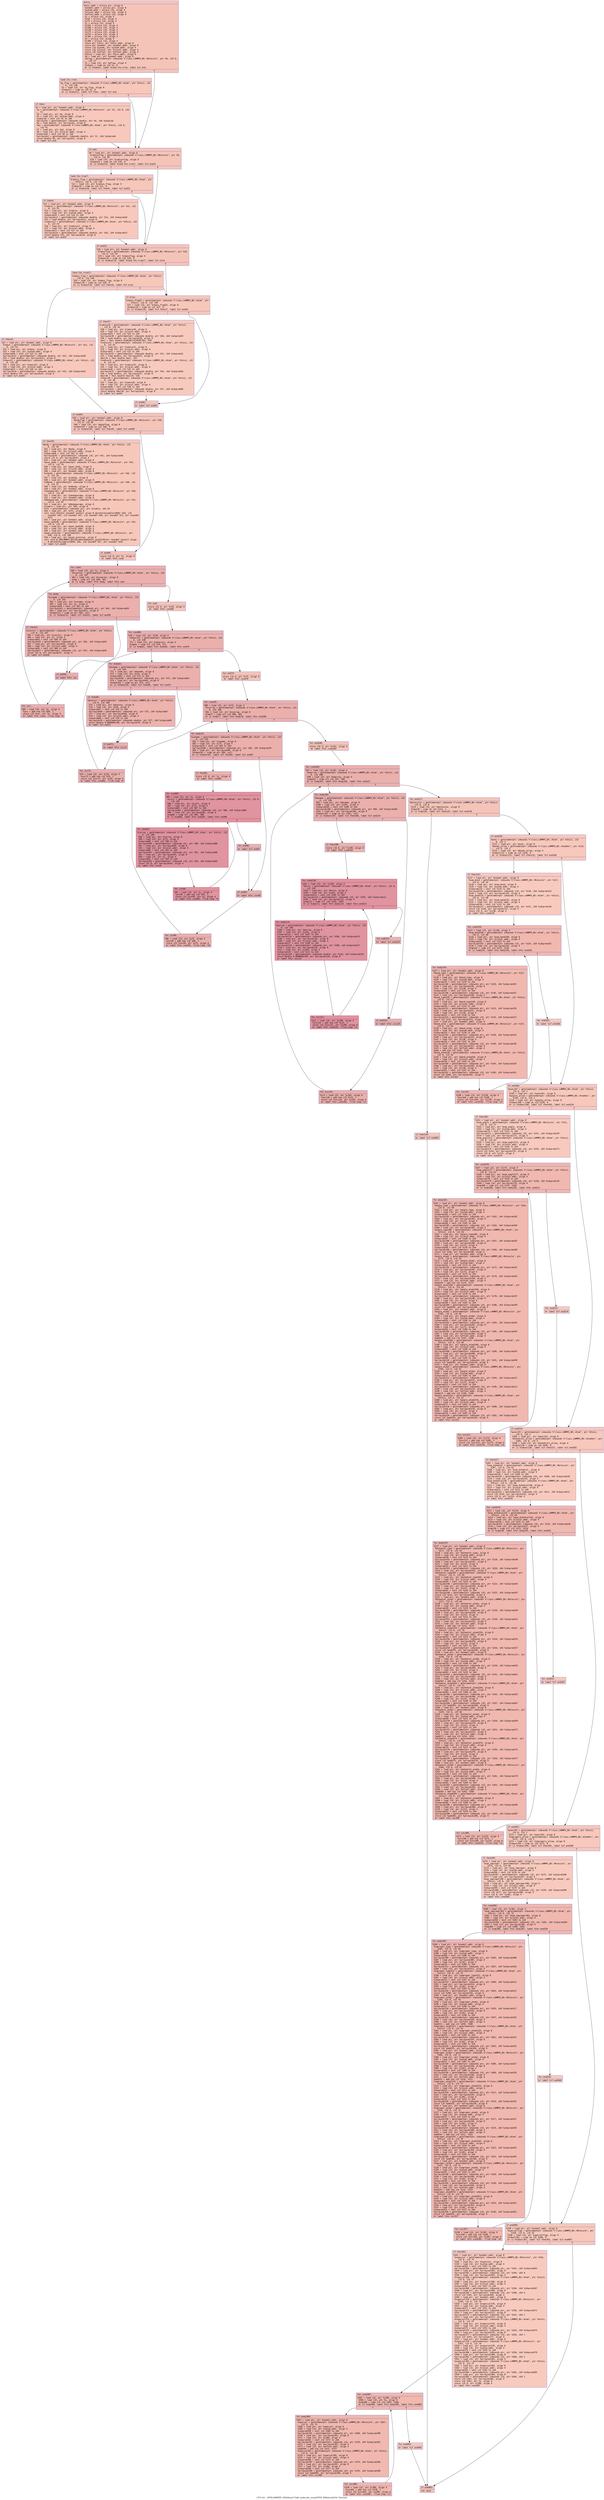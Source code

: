 digraph "CFG for '_ZN9LAMMPS_NS4Atom17add_molecule_atomEPNS_8MoleculeEiii' function" {
	label="CFG for '_ZN9LAMMPS_NS4Atom17add_molecule_atomEPNS_8MoleculeEiii' function";

	Node0x55aea90bc140 [shape=record,color="#3d50c3ff", style=filled, fillcolor="#e97a5f70" fontname="Courier",label="{entry:\l|  %this.addr = alloca ptr, align 8\l  %onemol.addr = alloca ptr, align 8\l  %iatom.addr = alloca i32, align 4\l  %ilocal.addr = alloca i32, align 4\l  %offset.addr = alloca i32, align 4\l  %i = alloca i32, align 4\l  %i59 = alloca i32, align 4\l  %i75 = alloca i32, align 4\l  %j = alloca i32, align 4\l  %i101 = alloca i32, align 4\l  %j109 = alloca i32, align 4\l  %i138 = alloca i32, align 4\l  %i175 = alloca i32, align 4\l  %i233 = alloca i32, align 4\l  %i301 = alloca i32, align 4\l  %n = alloca i32, align 4\l  %i386 = alloca i32, align 4\l  store ptr %this, ptr %this.addr, align 8\l  store ptr %onemol, ptr %onemol.addr, align 8\l  store i32 %iatom, ptr %iatom.addr, align 4\l  store i32 %ilocal, ptr %ilocal.addr, align 4\l  store i32 %offset, ptr %offset.addr, align 4\l  %this1 = load ptr, ptr %this.addr, align 8\l  %0 = load ptr, ptr %onemol.addr, align 8\l  %qflag = getelementptr inbounds %\"class.LAMMPS_NS::Molecule\", ptr %0, i32 0,\l... i32 27\l  %1 = load i32, ptr %qflag, align 4\l  %tobool = icmp ne i32 %1, 0\l  br i1 %tobool, label %land.lhs.true, label %if.end\l|{<s0>T|<s1>F}}"];
	Node0x55aea90bc140:s0 -> Node0x55aea90bcb00[tooltip="entry -> land.lhs.true\nProbability 62.50%" ];
	Node0x55aea90bc140:s1 -> Node0x55aea90bda20[tooltip="entry -> if.end\nProbability 37.50%" ];
	Node0x55aea90bcb00 [shape=record,color="#3d50c3ff", style=filled, fillcolor="#ec7f6370" fontname="Courier",label="{land.lhs.true:\l|  %q_flag = getelementptr inbounds %\"class.LAMMPS_NS::Atom\", ptr %this1, i32\l... 0, i32 146\l  %2 = load i32, ptr %q_flag, align 8\l  %tobool2 = icmp ne i32 %2, 0\l  br i1 %tobool2, label %if.then, label %if.end\l|{<s0>T|<s1>F}}"];
	Node0x55aea90bcb00:s0 -> Node0x55aea90bdd90[tooltip="land.lhs.true -> if.then\nProbability 62.50%" ];
	Node0x55aea90bcb00:s1 -> Node0x55aea90bda20[tooltip="land.lhs.true -> if.end\nProbability 37.50%" ];
	Node0x55aea90bdd90 [shape=record,color="#3d50c3ff", style=filled, fillcolor="#ed836670" fontname="Courier",label="{if.then:\l|  %3 = load ptr, ptr %onemol.addr, align 8\l  %q = getelementptr inbounds %\"class.LAMMPS_NS::Molecule\", ptr %3, i32 0, i32\l... 51\l  %4 = load ptr, ptr %q, align 8\l  %5 = load i32, ptr %iatom.addr, align 4\l  %idxprom = sext i32 %5 to i64\l  %arrayidx = getelementptr inbounds double, ptr %4, i64 %idxprom\l  %6 = load double, ptr %arrayidx, align 8\l  %q3 = getelementptr inbounds %\"class.LAMMPS_NS::Atom\", ptr %this1, i32 0,\l... i32 41\l  %7 = load ptr, ptr %q3, align 8\l  %8 = load i32, ptr %ilocal.addr, align 4\l  %idxprom4 = sext i32 %8 to i64\l  %arrayidx5 = getelementptr inbounds double, ptr %7, i64 %idxprom4\l  store double %6, ptr %arrayidx5, align 8\l  br label %if.end\l}"];
	Node0x55aea90bdd90 -> Node0x55aea90bda20[tooltip="if.then -> if.end\nProbability 100.00%" ];
	Node0x55aea90bda20 [shape=record,color="#3d50c3ff", style=filled, fillcolor="#e97a5f70" fontname="Courier",label="{if.end:\l|  %9 = load ptr, ptr %onemol.addr, align 8\l  %radiusflag = getelementptr inbounds %\"class.LAMMPS_NS::Molecule\", ptr %9,\l... i32 0, i32 28\l  %10 = load i32, ptr %radiusflag, align 8\l  %tobool6 = icmp ne i32 %10, 0\l  br i1 %tobool6, label %land.lhs.true7, label %if.end15\l|{<s0>T|<s1>F}}"];
	Node0x55aea90bda20:s0 -> Node0x55aea90be9f0[tooltip="if.end -> land.lhs.true7\nProbability 62.50%" ];
	Node0x55aea90bda20:s1 -> Node0x55aea90bea70[tooltip="if.end -> if.end15\nProbability 37.50%" ];
	Node0x55aea90be9f0 [shape=record,color="#3d50c3ff", style=filled, fillcolor="#ec7f6370" fontname="Courier",label="{land.lhs.true7:\l|  %radius_flag = getelementptr inbounds %\"class.LAMMPS_NS::Atom\", ptr\l... %this1, i32 0, i32 149\l  %11 = load i32, ptr %radius_flag, align 4\l  %tobool8 = icmp ne i32 %11, 0\l  br i1 %tobool8, label %if.then9, label %if.end15\l|{<s0>T|<s1>F}}"];
	Node0x55aea90be9f0:s0 -> Node0x55aea90bedc0[tooltip="land.lhs.true7 -> if.then9\nProbability 62.50%" ];
	Node0x55aea90be9f0:s1 -> Node0x55aea90bea70[tooltip="land.lhs.true7 -> if.end15\nProbability 37.50%" ];
	Node0x55aea90bedc0 [shape=record,color="#3d50c3ff", style=filled, fillcolor="#ed836670" fontname="Courier",label="{if.then9:\l|  %12 = load ptr, ptr %onemol.addr, align 8\l  %radius = getelementptr inbounds %\"class.LAMMPS_NS::Molecule\", ptr %12, i32\l... 0, i32 52\l  %13 = load ptr, ptr %radius, align 8\l  %14 = load i32, ptr %iatom.addr, align 4\l  %idxprom10 = sext i32 %14 to i64\l  %arrayidx11 = getelementptr inbounds double, ptr %13, i64 %idxprom10\l  %15 = load double, ptr %arrayidx11, align 8\l  %radius12 = getelementptr inbounds %\"class.LAMMPS_NS::Atom\", ptr %this1, i32\l... 0, i32 43\l  %16 = load ptr, ptr %radius12, align 8\l  %17 = load i32, ptr %ilocal.addr, align 4\l  %idxprom13 = sext i32 %17 to i64\l  %arrayidx14 = getelementptr inbounds double, ptr %16, i64 %idxprom13\l  store double %15, ptr %arrayidx14, align 8\l  br label %if.end15\l}"];
	Node0x55aea90bedc0 -> Node0x55aea90bea70[tooltip="if.then9 -> if.end15\nProbability 100.00%" ];
	Node0x55aea90bea70 [shape=record,color="#3d50c3ff", style=filled, fillcolor="#e97a5f70" fontname="Courier",label="{if.end15:\l|  %18 = load ptr, ptr %onemol.addr, align 8\l  %rmassflag = getelementptr inbounds %\"class.LAMMPS_NS::Molecule\", ptr %18,\l... i32 0, i32 29\l  %19 = load i32, ptr %rmassflag, align 4\l  %tobool16 = icmp ne i32 %19, 0\l  br i1 %tobool16, label %land.lhs.true17, label %if.else\l|{<s0>T|<s1>F}}"];
	Node0x55aea90bea70:s0 -> Node0x55aea90bfd60[tooltip="if.end15 -> land.lhs.true17\nProbability 62.50%" ];
	Node0x55aea90bea70:s1 -> Node0x55aea90bfde0[tooltip="if.end15 -> if.else\nProbability 37.50%" ];
	Node0x55aea90bfd60 [shape=record,color="#3d50c3ff", style=filled, fillcolor="#ec7f6370" fontname="Courier",label="{land.lhs.true17:\l|  %rmass_flag = getelementptr inbounds %\"class.LAMMPS_NS::Atom\", ptr %this1,\l... i32 0, i32 148\l  %20 = load i32, ptr %rmass_flag, align 8\l  %tobool18 = icmp ne i32 %20, 0\l  br i1 %tobool18, label %if.then19, label %if.else\l|{<s0>T|<s1>F}}"];
	Node0x55aea90bfd60:s0 -> Node0x55aea90c0130[tooltip="land.lhs.true17 -> if.then19\nProbability 62.50%" ];
	Node0x55aea90bfd60:s1 -> Node0x55aea90bfde0[tooltip="land.lhs.true17 -> if.else\nProbability 37.50%" ];
	Node0x55aea90c0130 [shape=record,color="#3d50c3ff", style=filled, fillcolor="#ed836670" fontname="Courier",label="{if.then19:\l|  %21 = load ptr, ptr %onemol.addr, align 8\l  %rmass = getelementptr inbounds %\"class.LAMMPS_NS::Molecule\", ptr %21, i32\l... 0, i32 53\l  %22 = load ptr, ptr %rmass, align 8\l  %23 = load i32, ptr %iatom.addr, align 4\l  %idxprom20 = sext i32 %23 to i64\l  %arrayidx21 = getelementptr inbounds double, ptr %22, i64 %idxprom20\l  %24 = load double, ptr %arrayidx21, align 8\l  %rmass22 = getelementptr inbounds %\"class.LAMMPS_NS::Atom\", ptr %this1, i32\l... 0, i32 40\l  %25 = load ptr, ptr %rmass22, align 8\l  %26 = load i32, ptr %ilocal.addr, align 4\l  %idxprom23 = sext i32 %26 to i64\l  %arrayidx24 = getelementptr inbounds double, ptr %25, i64 %idxprom23\l  store double %24, ptr %arrayidx24, align 8\l  br label %if.end43\l}"];
	Node0x55aea90c0130 -> Node0x55aea90c0aa0[tooltip="if.then19 -> if.end43\nProbability 100.00%" ];
	Node0x55aea90bfde0 [shape=record,color="#3d50c3ff", style=filled, fillcolor="#ec7f6370" fontname="Courier",label="{if.else:\l|  %rmass_flag25 = getelementptr inbounds %\"class.LAMMPS_NS::Atom\", ptr\l... %this1, i32 0, i32 148\l  %27 = load i32, ptr %rmass_flag25, align 8\l  %tobool26 = icmp ne i32 %27, 0\l  br i1 %tobool26, label %if.then27, label %if.end42\l|{<s0>T|<s1>F}}"];
	Node0x55aea90bfde0:s0 -> Node0x55aea90c0dc0[tooltip="if.else -> if.then27\nProbability 62.50%" ];
	Node0x55aea90bfde0:s1 -> Node0x55aea90c0e40[tooltip="if.else -> if.end42\nProbability 37.50%" ];
	Node0x55aea90c0dc0 [shape=record,color="#3d50c3ff", style=filled, fillcolor="#ef886b70" fontname="Courier",label="{if.then27:\l|  %radius28 = getelementptr inbounds %\"class.LAMMPS_NS::Atom\", ptr %this1,\l... i32 0, i32 43\l  %28 = load ptr, ptr %radius28, align 8\l  %29 = load i32, ptr %ilocal.addr, align 4\l  %idxprom29 = sext i32 %29 to i64\l  %arrayidx30 = getelementptr inbounds double, ptr %28, i64 %idxprom29\l  %30 = load double, ptr %arrayidx30, align 8\l  %mul = fmul double 0x4010C152382D7365, %30\l  %radius31 = getelementptr inbounds %\"class.LAMMPS_NS::Atom\", ptr %this1, i32\l... 0, i32 43\l  %31 = load ptr, ptr %radius31, align 8\l  %32 = load i32, ptr %ilocal.addr, align 4\l  %idxprom32 = sext i32 %32 to i64\l  %arrayidx33 = getelementptr inbounds double, ptr %31, i64 %idxprom32\l  %33 = load double, ptr %arrayidx33, align 8\l  %mul34 = fmul double %mul, %33\l  %radius35 = getelementptr inbounds %\"class.LAMMPS_NS::Atom\", ptr %this1, i32\l... 0, i32 43\l  %34 = load ptr, ptr %radius35, align 8\l  %35 = load i32, ptr %ilocal.addr, align 4\l  %idxprom36 = sext i32 %35 to i64\l  %arrayidx37 = getelementptr inbounds double, ptr %34, i64 %idxprom36\l  %36 = load double, ptr %arrayidx37, align 8\l  %mul38 = fmul double %mul34, %36\l  %rmass39 = getelementptr inbounds %\"class.LAMMPS_NS::Atom\", ptr %this1, i32\l... 0, i32 40\l  %37 = load ptr, ptr %rmass39, align 8\l  %38 = load i32, ptr %ilocal.addr, align 4\l  %idxprom40 = sext i32 %38 to i64\l  %arrayidx41 = getelementptr inbounds double, ptr %37, i64 %idxprom40\l  store double %mul38, ptr %arrayidx41, align 8\l  br label %if.end42\l}"];
	Node0x55aea90c0dc0 -> Node0x55aea90c0e40[tooltip="if.then27 -> if.end42\nProbability 100.00%" ];
	Node0x55aea90c0e40 [shape=record,color="#3d50c3ff", style=filled, fillcolor="#ec7f6370" fontname="Courier",label="{if.end42:\l|  br label %if.end43\l}"];
	Node0x55aea90c0e40 -> Node0x55aea90c0aa0[tooltip="if.end42 -> if.end43\nProbability 100.00%" ];
	Node0x55aea90c0aa0 [shape=record,color="#3d50c3ff", style=filled, fillcolor="#e97a5f70" fontname="Courier",label="{if.end43:\l|  %39 = load ptr, ptr %onemol.addr, align 8\l  %bodyflag = getelementptr inbounds %\"class.LAMMPS_NS::Molecule\", ptr %39,\l... i32 0, i32 40\l  %40 = load i32, ptr %bodyflag, align 8\l  %tobool44 = icmp ne i32 %40, 0\l  br i1 %tobool44, label %if.then45, label %if.end49\l|{<s0>T|<s1>F}}"];
	Node0x55aea90c0aa0:s0 -> Node0x55aea90c2500[tooltip="if.end43 -> if.then45\nProbability 62.50%" ];
	Node0x55aea90c0aa0:s1 -> Node0x55aea90c2580[tooltip="if.end43 -> if.end49\nProbability 37.50%" ];
	Node0x55aea90c2500 [shape=record,color="#3d50c3ff", style=filled, fillcolor="#ec7f6370" fontname="Courier",label="{if.then45:\l|  %body = getelementptr inbounds %\"class.LAMMPS_NS::Atom\", ptr %this1, i32\l... 0, i32 50\l  %41 = load ptr, ptr %body, align 8\l  %42 = load i32, ptr %ilocal.addr, align 4\l  %idxprom46 = sext i32 %42 to i64\l  %arrayidx47 = getelementptr inbounds i32, ptr %41, i64 %idxprom46\l  store i32 0, ptr %arrayidx47, align 4\l  %43 = load ptr, ptr %onemol.addr, align 8\l  %avec_body = getelementptr inbounds %\"class.LAMMPS_NS::Molecule\", ptr %43,\l... i32 0, i32 79\l  %44 = load ptr, ptr %avec_body, align 8\l  %45 = load i32, ptr %ilocal.addr, align 4\l  %46 = load ptr, ptr %onemol.addr, align 8\l  %nibody = getelementptr inbounds %\"class.LAMMPS_NS::Molecule\", ptr %46, i32\l... 0, i32 16\l  %47 = load i32, ptr %nibody, align 8\l  %48 = load ptr, ptr %onemol.addr, align 8\l  %ndbody = getelementptr inbounds %\"class.LAMMPS_NS::Molecule\", ptr %48, i32\l... 0, i32 17\l  %49 = load i32, ptr %ndbody, align 4\l  %50 = load ptr, ptr %onemol.addr, align 8\l  %ibodyparams = getelementptr inbounds %\"class.LAMMPS_NS::Molecule\", ptr %50,\l... i32 0, i32 80\l  %51 = load ptr, ptr %ibodyparams, align 8\l  %52 = load ptr, ptr %onemol.addr, align 8\l  %dbodyparams = getelementptr inbounds %\"class.LAMMPS_NS::Molecule\", ptr %52,\l... i32 0, i32 81\l  %53 = load ptr, ptr %dbodyparams, align 8\l  %vtable = load ptr, ptr %44, align 8\l  %vfn = getelementptr inbounds ptr, ptr %vtable, i64 43\l  %54 = load ptr, ptr %vfn, align 8\l  call void %54(ptr noundef nonnull align 8 dereferenceable(2840) %44, i32\l... noundef %45, i32 noundef %47, i32 noundef %49, ptr noundef %51, ptr noundef\l... %53)\l  %55 = load ptr, ptr %onemol.addr, align 8\l  %avec_body48 = getelementptr inbounds %\"class.LAMMPS_NS::Molecule\", ptr %55,\l... i32 0, i32 79\l  %56 = load ptr, ptr %avec_body48, align 8\l  %57 = load i32, ptr %ilocal.addr, align 4\l  %58 = load ptr, ptr %onemol.addr, align 8\l  %quat_external = getelementptr inbounds %\"class.LAMMPS_NS::Molecule\", ptr\l... %58, i32 0, i32 100\l  %59 = load ptr, ptr %quat_external, align 8\l  call void @_ZN9LAMMPS_NS11AtomVecBody8set_quatEiPd(ptr noundef nonnull align\l... 8 dereferenceable(2840) %56, i32 noundef %57, ptr noundef %59)\l  br label %if.end49\l}"];
	Node0x55aea90c2500 -> Node0x55aea90c2580[tooltip="if.then45 -> if.end49\nProbability 100.00%" ];
	Node0x55aea90c2580 [shape=record,color="#3d50c3ff", style=filled, fillcolor="#e97a5f70" fontname="Courier",label="{if.end49:\l|  store i32 0, ptr %i, align 4\l  br label %for.cond\l}"];
	Node0x55aea90c2580 -> Node0x55aea90c4d30[tooltip="if.end49 -> for.cond\nProbability 100.00%" ];
	Node0x55aea90c4d30 [shape=record,color="#3d50c3ff", style=filled, fillcolor="#d24b4070" fontname="Courier",label="{for.cond:\l|  %60 = load i32, ptr %i, align 4\l  %nivector = getelementptr inbounds %\"class.LAMMPS_NS::Atom\", ptr %this1, i32\l... 0, i32 197\l  %61 = load i32, ptr %nivector, align 8\l  %cmp = icmp slt i32 %60, %61\l  br i1 %cmp, label %for.body, label %for.end\l|{<s0>T|<s1>F}}"];
	Node0x55aea90c4d30:s0 -> Node0x55aea90c5070[tooltip="for.cond -> for.body\nProbability 96.88%" ];
	Node0x55aea90c4d30:s1 -> Node0x55aea90c50f0[tooltip="for.cond -> for.end\nProbability 3.12%" ];
	Node0x55aea90c5070 [shape=record,color="#3d50c3ff", style=filled, fillcolor="#d24b4070" fontname="Courier",label="{for.body:\l|  %ivname = getelementptr inbounds %\"class.LAMMPS_NS::Atom\", ptr %this1, i32\l... 0, i32 193\l  %62 = load ptr, ptr %ivname, align 8\l  %63 = load i32, ptr %i, align 4\l  %idxprom50 = sext i32 %63 to i64\l  %arrayidx51 = getelementptr inbounds ptr, ptr %62, i64 %idxprom50\l  %64 = load ptr, ptr %arrayidx51, align 8\l  %tobool52 = icmp ne ptr %64, null\l  br i1 %tobool52, label %if.then53, label %if.end58\l|{<s0>T|<s1>F}}"];
	Node0x55aea90c5070:s0 -> Node0x55aea90c5660[tooltip="for.body -> if.then53\nProbability 62.50%" ];
	Node0x55aea90c5070:s1 -> Node0x55aea90c56e0[tooltip="for.body -> if.end58\nProbability 37.50%" ];
	Node0x55aea90c5660 [shape=record,color="#3d50c3ff", style=filled, fillcolor="#d6524470" fontname="Courier",label="{if.then53:\l|  %ivector = getelementptr inbounds %\"class.LAMMPS_NS::Atom\", ptr %this1,\l... i32 0, i32 187\l  %65 = load ptr, ptr %ivector, align 8\l  %66 = load i32, ptr %i, align 4\l  %idxprom54 = sext i32 %66 to i64\l  %arrayidx55 = getelementptr inbounds ptr, ptr %65, i64 %idxprom54\l  %67 = load ptr, ptr %arrayidx55, align 8\l  %68 = load i32, ptr %ilocal.addr, align 4\l  %idxprom56 = sext i32 %68 to i64\l  %arrayidx57 = getelementptr inbounds i32, ptr %67, i64 %idxprom56\l  store i32 0, ptr %arrayidx57, align 4\l  br label %if.end58\l}"];
	Node0x55aea90c5660 -> Node0x55aea90c56e0[tooltip="if.then53 -> if.end58\nProbability 100.00%" ];
	Node0x55aea90c56e0 [shape=record,color="#3d50c3ff", style=filled, fillcolor="#d24b4070" fontname="Courier",label="{if.end58:\l|  br label %for.inc\l}"];
	Node0x55aea90c56e0 -> Node0x55aea90c5f40[tooltip="if.end58 -> for.inc\nProbability 100.00%" ];
	Node0x55aea90c5f40 [shape=record,color="#3d50c3ff", style=filled, fillcolor="#d24b4070" fontname="Courier",label="{for.inc:\l|  %69 = load i32, ptr %i, align 4\l  %inc = add nsw i32 %69, 1\l  store i32 %inc, ptr %i, align 4\l  br label %for.cond, !llvm.loop !6\l}"];
	Node0x55aea90c5f40 -> Node0x55aea90c4d30[tooltip="for.inc -> for.cond\nProbability 100.00%" ];
	Node0x55aea90c50f0 [shape=record,color="#3d50c3ff", style=filled, fillcolor="#e97a5f70" fontname="Courier",label="{for.end:\l|  store i32 0, ptr %i59, align 4\l  br label %for.cond60\l}"];
	Node0x55aea90c50f0 -> Node0x55aea90c6450[tooltip="for.end -> for.cond60\nProbability 100.00%" ];
	Node0x55aea90c6450 [shape=record,color="#3d50c3ff", style=filled, fillcolor="#d24b4070" fontname="Courier",label="{for.cond60:\l|  %70 = load i32, ptr %i59, align 4\l  %ndvector = getelementptr inbounds %\"class.LAMMPS_NS::Atom\", ptr %this1, i32\l... 0, i32 198\l  %71 = load i32, ptr %ndvector, align 4\l  %cmp61 = icmp slt i32 %70, %71\l  br i1 %cmp61, label %for.body62, label %for.end74\l|{<s0>T|<s1>F}}"];
	Node0x55aea90c6450:s0 -> Node0x55aea90c67e0[tooltip="for.cond60 -> for.body62\nProbability 96.88%" ];
	Node0x55aea90c6450:s1 -> Node0x55aea90c6860[tooltip="for.cond60 -> for.end74\nProbability 3.12%" ];
	Node0x55aea90c67e0 [shape=record,color="#3d50c3ff", style=filled, fillcolor="#d24b4070" fontname="Courier",label="{for.body62:\l|  %dvname = getelementptr inbounds %\"class.LAMMPS_NS::Atom\", ptr %this1, i32\l... 0, i32 194\l  %72 = load ptr, ptr %dvname, align 8\l  %73 = load i32, ptr %i59, align 4\l  %idxprom63 = sext i32 %73 to i64\l  %arrayidx64 = getelementptr inbounds ptr, ptr %72, i64 %idxprom63\l  %74 = load ptr, ptr %arrayidx64, align 8\l  %tobool65 = icmp ne ptr %74, null\l  br i1 %tobool65, label %if.then66, label %if.end71\l|{<s0>T|<s1>F}}"];
	Node0x55aea90c67e0:s0 -> Node0x55aea90c6e20[tooltip="for.body62 -> if.then66\nProbability 62.50%" ];
	Node0x55aea90c67e0:s1 -> Node0x55aea90c6ea0[tooltip="for.body62 -> if.end71\nProbability 37.50%" ];
	Node0x55aea90c6e20 [shape=record,color="#3d50c3ff", style=filled, fillcolor="#d6524470" fontname="Courier",label="{if.then66:\l|  %dvector = getelementptr inbounds %\"class.LAMMPS_NS::Atom\", ptr %this1,\l... i32 0, i32 189\l  %75 = load ptr, ptr %dvector, align 8\l  %76 = load i32, ptr %i59, align 4\l  %idxprom67 = sext i32 %76 to i64\l  %arrayidx68 = getelementptr inbounds ptr, ptr %75, i64 %idxprom67\l  %77 = load ptr, ptr %arrayidx68, align 8\l  %78 = load i32, ptr %ilocal.addr, align 4\l  %idxprom69 = sext i32 %78 to i64\l  %arrayidx70 = getelementptr inbounds double, ptr %77, i64 %idxprom69\l  store double 0.000000e+00, ptr %arrayidx70, align 8\l  br label %if.end71\l}"];
	Node0x55aea90c6e20 -> Node0x55aea90c6ea0[tooltip="if.then66 -> if.end71\nProbability 100.00%" ];
	Node0x55aea90c6ea0 [shape=record,color="#3d50c3ff", style=filled, fillcolor="#d24b4070" fontname="Courier",label="{if.end71:\l|  br label %for.inc72\l}"];
	Node0x55aea90c6ea0 -> Node0x55aea90c76a0[tooltip="if.end71 -> for.inc72\nProbability 100.00%" ];
	Node0x55aea90c76a0 [shape=record,color="#3d50c3ff", style=filled, fillcolor="#d24b4070" fontname="Courier",label="{for.inc72:\l|  %79 = load i32, ptr %i59, align 4\l  %inc73 = add nsw i32 %79, 1\l  store i32 %inc73, ptr %i59, align 4\l  br label %for.cond60, !llvm.loop !8\l}"];
	Node0x55aea90c76a0 -> Node0x55aea90c6450[tooltip="for.inc72 -> for.cond60\nProbability 100.00%" ];
	Node0x55aea90c6860 [shape=record,color="#3d50c3ff", style=filled, fillcolor="#e97a5f70" fontname="Courier",label="{for.end74:\l|  store i32 0, ptr %i75, align 4\l  br label %for.cond76\l}"];
	Node0x55aea90c6860 -> Node0x55aea90c7bc0[tooltip="for.end74 -> for.cond76\nProbability 100.00%" ];
	Node0x55aea90c7bc0 [shape=record,color="#3d50c3ff", style=filled, fillcolor="#d24b4070" fontname="Courier",label="{for.cond76:\l|  %80 = load i32, ptr %i75, align 4\l  %niarray = getelementptr inbounds %\"class.LAMMPS_NS::Atom\", ptr %this1, i32\l... 0, i32 199\l  %81 = load i32, ptr %niarray, align 8\l  %cmp77 = icmp slt i32 %80, %81\l  br i1 %cmp77, label %for.body78, label %for.end100\l|{<s0>T|<s1>F}}"];
	Node0x55aea90c7bc0:s0 -> Node0x55aea90c7f40[tooltip="for.cond76 -> for.body78\nProbability 96.88%" ];
	Node0x55aea90c7bc0:s1 -> Node0x55aea90c7fc0[tooltip="for.cond76 -> for.end100\nProbability 3.12%" ];
	Node0x55aea90c7f40 [shape=record,color="#3d50c3ff", style=filled, fillcolor="#d24b4070" fontname="Courier",label="{for.body78:\l|  %ianame = getelementptr inbounds %\"class.LAMMPS_NS::Atom\", ptr %this1, i32\l... 0, i32 195\l  %82 = load ptr, ptr %ianame, align 8\l  %83 = load i32, ptr %i75, align 4\l  %idxprom79 = sext i32 %83 to i64\l  %arrayidx80 = getelementptr inbounds ptr, ptr %82, i64 %idxprom79\l  %84 = load ptr, ptr %arrayidx80, align 8\l  %tobool81 = icmp ne ptr %84, null\l  br i1 %tobool81, label %if.then82, label %if.end97\l|{<s0>T|<s1>F}}"];
	Node0x55aea90c7f40:s0 -> Node0x55aea90c8580[tooltip="for.body78 -> if.then82\nProbability 62.50%" ];
	Node0x55aea90c7f40:s1 -> Node0x55aea90c8600[tooltip="for.body78 -> if.end97\nProbability 37.50%" ];
	Node0x55aea90c8580 [shape=record,color="#3d50c3ff", style=filled, fillcolor="#d6524470" fontname="Courier",label="{if.then82:\l|  store i32 0, ptr %j, align 4\l  br label %for.cond83\l}"];
	Node0x55aea90c8580 -> Node0x55aea90c87d0[tooltip="if.then82 -> for.cond83\nProbability 100.00%" ];
	Node0x55aea90c87d0 [shape=record,color="#b70d28ff", style=filled, fillcolor="#b70d2870" fontname="Courier",label="{for.cond83:\l|  %85 = load i32, ptr %j, align 4\l  %icols = getelementptr inbounds %\"class.LAMMPS_NS::Atom\", ptr %this1, i32 0,\l... i32 191\l  %86 = load ptr, ptr %icols, align 8\l  %87 = load i32, ptr %i75, align 4\l  %idxprom84 = sext i32 %87 to i64\l  %arrayidx85 = getelementptr inbounds i32, ptr %86, i64 %idxprom84\l  %88 = load i32, ptr %arrayidx85, align 4\l  %cmp86 = icmp slt i32 %85, %88\l  br i1 %cmp86, label %for.body87, label %for.end96\l|{<s0>T|<s1>F}}"];
	Node0x55aea90c87d0:s0 -> Node0x55aea90c8dc0[tooltip="for.cond83 -> for.body87\nProbability 96.88%" ];
	Node0x55aea90c87d0:s1 -> Node0x55aea90c8e40[tooltip="for.cond83 -> for.end96\nProbability 3.12%" ];
	Node0x55aea90c8dc0 [shape=record,color="#b70d28ff", style=filled, fillcolor="#b70d2870" fontname="Courier",label="{for.body87:\l|  %iarray = getelementptr inbounds %\"class.LAMMPS_NS::Atom\", ptr %this1, i32\l... 0, i32 188\l  %89 = load ptr, ptr %iarray, align 8\l  %90 = load i32, ptr %i75, align 4\l  %idxprom88 = sext i32 %90 to i64\l  %arrayidx89 = getelementptr inbounds ptr, ptr %89, i64 %idxprom88\l  %91 = load ptr, ptr %arrayidx89, align 8\l  %92 = load i32, ptr %ilocal.addr, align 4\l  %idxprom90 = sext i32 %92 to i64\l  %arrayidx91 = getelementptr inbounds ptr, ptr %91, i64 %idxprom90\l  %93 = load ptr, ptr %arrayidx91, align 8\l  %94 = load i32, ptr %j, align 4\l  %idxprom92 = sext i32 %94 to i64\l  %arrayidx93 = getelementptr inbounds i32, ptr %93, i64 %idxprom92\l  store i32 0, ptr %arrayidx93, align 4\l  br label %for.inc94\l}"];
	Node0x55aea90c8dc0 -> Node0x55aea90c98a0[tooltip="for.body87 -> for.inc94\nProbability 100.00%" ];
	Node0x55aea90c98a0 [shape=record,color="#b70d28ff", style=filled, fillcolor="#b70d2870" fontname="Courier",label="{for.inc94:\l|  %95 = load i32, ptr %j, align 4\l  %inc95 = add nsw i32 %95, 1\l  store i32 %inc95, ptr %j, align 4\l  br label %for.cond83, !llvm.loop !9\l}"];
	Node0x55aea90c98a0 -> Node0x55aea90c87d0[tooltip="for.inc94 -> for.cond83\nProbability 100.00%" ];
	Node0x55aea90c8e40 [shape=record,color="#3d50c3ff", style=filled, fillcolor="#d6524470" fontname="Courier",label="{for.end96:\l|  br label %if.end97\l}"];
	Node0x55aea90c8e40 -> Node0x55aea90c8600[tooltip="for.end96 -> if.end97\nProbability 100.00%" ];
	Node0x55aea90c8600 [shape=record,color="#3d50c3ff", style=filled, fillcolor="#d24b4070" fontname="Courier",label="{if.end97:\l|  br label %for.inc98\l}"];
	Node0x55aea90c8600 -> Node0x55aea90c3270[tooltip="if.end97 -> for.inc98\nProbability 100.00%" ];
	Node0x55aea90c3270 [shape=record,color="#3d50c3ff", style=filled, fillcolor="#d24b4070" fontname="Courier",label="{for.inc98:\l|  %96 = load i32, ptr %i75, align 4\l  %inc99 = add nsw i32 %96, 1\l  store i32 %inc99, ptr %i75, align 4\l  br label %for.cond76, !llvm.loop !10\l}"];
	Node0x55aea90c3270 -> Node0x55aea90c7bc0[tooltip="for.inc98 -> for.cond76\nProbability 100.00%" ];
	Node0x55aea90c7fc0 [shape=record,color="#3d50c3ff", style=filled, fillcolor="#e97a5f70" fontname="Courier",label="{for.end100:\l|  store i32 0, ptr %i101, align 4\l  br label %for.cond102\l}"];
	Node0x55aea90c7fc0 -> Node0x55aea90caac0[tooltip="for.end100 -> for.cond102\nProbability 100.00%" ];
	Node0x55aea90caac0 [shape=record,color="#3d50c3ff", style=filled, fillcolor="#d24b4070" fontname="Courier",label="{for.cond102:\l|  %97 = load i32, ptr %i101, align 4\l  %ndarray = getelementptr inbounds %\"class.LAMMPS_NS::Atom\", ptr %this1, i32\l... 0, i32 200\l  %98 = load i32, ptr %ndarray, align 4\l  %cmp103 = icmp slt i32 %97, %98\l  br i1 %cmp103, label %for.body104, label %for.end127\l|{<s0>T|<s1>F}}"];
	Node0x55aea90caac0:s0 -> Node0x55aea90cae40[tooltip="for.cond102 -> for.body104\nProbability 96.88%" ];
	Node0x55aea90caac0:s1 -> Node0x55aea90caec0[tooltip="for.cond102 -> for.end127\nProbability 3.12%" ];
	Node0x55aea90cae40 [shape=record,color="#3d50c3ff", style=filled, fillcolor="#d24b4070" fontname="Courier",label="{for.body104:\l|  %daname = getelementptr inbounds %\"class.LAMMPS_NS::Atom\", ptr %this1, i32\l... 0, i32 196\l  %99 = load ptr, ptr %daname, align 8\l  %100 = load i32, ptr %i101, align 4\l  %idxprom105 = sext i32 %100 to i64\l  %arrayidx106 = getelementptr inbounds ptr, ptr %99, i64 %idxprom105\l  %101 = load ptr, ptr %arrayidx106, align 8\l  %tobool107 = icmp ne ptr %101, null\l  br i1 %tobool107, label %if.then108, label %if.end124\l|{<s0>T|<s1>F}}"];
	Node0x55aea90cae40:s0 -> Node0x55aea90cb480[tooltip="for.body104 -> if.then108\nProbability 62.50%" ];
	Node0x55aea90cae40:s1 -> Node0x55aea90cb500[tooltip="for.body104 -> if.end124\nProbability 37.50%" ];
	Node0x55aea90cb480 [shape=record,color="#3d50c3ff", style=filled, fillcolor="#d6524470" fontname="Courier",label="{if.then108:\l|  store i32 0, ptr %j109, align 4\l  br label %for.cond110\l}"];
	Node0x55aea90cb480 -> Node0x55aea90cb6d0[tooltip="if.then108 -> for.cond110\nProbability 100.00%" ];
	Node0x55aea90cb6d0 [shape=record,color="#b70d28ff", style=filled, fillcolor="#b70d2870" fontname="Courier",label="{for.cond110:\l|  %102 = load i32, ptr %j109, align 4\l  %dcols = getelementptr inbounds %\"class.LAMMPS_NS::Atom\", ptr %this1, i32 0,\l... i32 192\l  %103 = load ptr, ptr %dcols, align 8\l  %104 = load i32, ptr %i101, align 4\l  %idxprom111 = sext i32 %104 to i64\l  %arrayidx112 = getelementptr inbounds i32, ptr %103, i64 %idxprom111\l  %105 = load i32, ptr %arrayidx112, align 4\l  %cmp113 = icmp slt i32 %102, %105\l  br i1 %cmp113, label %for.body114, label %for.end123\l|{<s0>T|<s1>F}}"];
	Node0x55aea90cb6d0:s0 -> Node0x55aea90cbcc0[tooltip="for.cond110 -> for.body114\nProbability 96.88%" ];
	Node0x55aea90cb6d0:s1 -> Node0x55aea90cbd40[tooltip="for.cond110 -> for.end123\nProbability 3.12%" ];
	Node0x55aea90cbcc0 [shape=record,color="#b70d28ff", style=filled, fillcolor="#b70d2870" fontname="Courier",label="{for.body114:\l|  %darray = getelementptr inbounds %\"class.LAMMPS_NS::Atom\", ptr %this1, i32\l... 0, i32 190\l  %106 = load ptr, ptr %darray, align 8\l  %107 = load i32, ptr %i101, align 4\l  %idxprom115 = sext i32 %107 to i64\l  %arrayidx116 = getelementptr inbounds ptr, ptr %106, i64 %idxprom115\l  %108 = load ptr, ptr %arrayidx116, align 8\l  %109 = load i32, ptr %ilocal.addr, align 4\l  %idxprom117 = sext i32 %109 to i64\l  %arrayidx118 = getelementptr inbounds ptr, ptr %108, i64 %idxprom117\l  %110 = load ptr, ptr %arrayidx118, align 8\l  %111 = load i32, ptr %j109, align 4\l  %idxprom119 = sext i32 %111 to i64\l  %arrayidx120 = getelementptr inbounds double, ptr %110, i64 %idxprom119\l  store double 0.000000e+00, ptr %arrayidx120, align 8\l  br label %for.inc121\l}"];
	Node0x55aea90cbcc0 -> Node0x55aea90cc740[tooltip="for.body114 -> for.inc121\nProbability 100.00%" ];
	Node0x55aea90cc740 [shape=record,color="#b70d28ff", style=filled, fillcolor="#b70d2870" fontname="Courier",label="{for.inc121:\l|  %112 = load i32, ptr %j109, align 4\l  %inc122 = add nsw i32 %112, 1\l  store i32 %inc122, ptr %j109, align 4\l  br label %for.cond110, !llvm.loop !11\l}"];
	Node0x55aea90cc740 -> Node0x55aea90cb6d0[tooltip="for.inc121 -> for.cond110\nProbability 100.00%" ];
	Node0x55aea90cbd40 [shape=record,color="#3d50c3ff", style=filled, fillcolor="#d6524470" fontname="Courier",label="{for.end123:\l|  br label %if.end124\l}"];
	Node0x55aea90cbd40 -> Node0x55aea90cb500[tooltip="for.end123 -> if.end124\nProbability 100.00%" ];
	Node0x55aea90cb500 [shape=record,color="#3d50c3ff", style=filled, fillcolor="#d24b4070" fontname="Courier",label="{if.end124:\l|  br label %for.inc125\l}"];
	Node0x55aea90cb500 -> Node0x55aea8da33d0[tooltip="if.end124 -> for.inc125\nProbability 100.00%" ];
	Node0x55aea8da33d0 [shape=record,color="#3d50c3ff", style=filled, fillcolor="#d24b4070" fontname="Courier",label="{for.inc125:\l|  %113 = load i32, ptr %i101, align 4\l  %inc126 = add nsw i32 %113, 1\l  store i32 %inc126, ptr %i101, align 4\l  br label %for.cond102, !llvm.loop !12\l}"];
	Node0x55aea8da33d0 -> Node0x55aea90caac0[tooltip="for.inc125 -> for.cond102\nProbability 100.00%" ];
	Node0x55aea90caec0 [shape=record,color="#3d50c3ff", style=filled, fillcolor="#e97a5f70" fontname="Courier",label="{for.end127:\l|  %molecular = getelementptr inbounds %\"class.LAMMPS_NS::Atom\", ptr %this1,\l... i32 0, i32 8\l  %114 = load i32, ptr %molecular, align 8\l  %cmp128 = icmp ne i32 %114, 1\l  br i1 %cmp128, label %if.then129, label %if.end130\l|{<s0>T|<s1>F}}"];
	Node0x55aea90caec0:s0 -> Node0x55aea8da3a70[tooltip="for.end127 -> if.then129\nProbability 50.00%" ];
	Node0x55aea90caec0:s1 -> Node0x55aea8da3af0[tooltip="for.end127 -> if.end130\nProbability 50.00%" ];
	Node0x55aea8da3a70 [shape=record,color="#3d50c3ff", style=filled, fillcolor="#ed836670" fontname="Courier",label="{if.then129:\l|  br label %if.end403\l}"];
	Node0x55aea8da3a70 -> Node0x55aea8da3c20[tooltip="if.then129 -> if.end403\nProbability 100.00%" ];
	Node0x55aea8da3af0 [shape=record,color="#3d50c3ff", style=filled, fillcolor="#ed836670" fontname="Courier",label="{if.end130:\l|  %avec = getelementptr inbounds %\"class.LAMMPS_NS::Atom\", ptr %this1, i32\l... 0, i32 2\l  %115 = load ptr, ptr %avec, align 8\l  %bonds_allow = getelementptr inbounds %\"class.LAMMPS_NS::AtomVec\", ptr %115,\l... i32 0, i32 2\l  %116 = load i32, ptr %bonds_allow, align 4\l  %tobool131 = icmp ne i32 %116, 0\l  br i1 %tobool131, label %if.then132, label %if.end166\l|{<s0>T|<s1>F}}"];
	Node0x55aea8da3af0:s0 -> Node0x55aea90c41b0[tooltip="if.end130 -> if.then132\nProbability 62.50%" ];
	Node0x55aea8da3af0:s1 -> Node0x55aea90c4230[tooltip="if.end130 -> if.end166\nProbability 37.50%" ];
	Node0x55aea90c41b0 [shape=record,color="#3d50c3ff", style=filled, fillcolor="#ef886b70" fontname="Courier",label="{if.then132:\l|  %117 = load ptr, ptr %onemol.addr, align 8\l  %num_bond = getelementptr inbounds %\"class.LAMMPS_NS::Molecule\", ptr %117,\l... i32 0, i32 54\l  %118 = load ptr, ptr %num_bond, align 8\l  %119 = load i32, ptr %iatom.addr, align 4\l  %idxprom133 = sext i32 %119 to i64\l  %arrayidx134 = getelementptr inbounds i32, ptr %118, i64 %idxprom133\l  %120 = load i32, ptr %arrayidx134, align 4\l  %num_bond135 = getelementptr inbounds %\"class.LAMMPS_NS::Atom\", ptr %this1,\l... i32 0, i32 60\l  %121 = load ptr, ptr %num_bond135, align 8\l  %122 = load i32, ptr %ilocal.addr, align 4\l  %idxprom136 = sext i32 %122 to i64\l  %arrayidx137 = getelementptr inbounds i32, ptr %121, i64 %idxprom136\l  store i32 %120, ptr %arrayidx137, align 4\l  store i32 0, ptr %i138, align 4\l  br label %for.cond139\l}"];
	Node0x55aea90c41b0 -> Node0x55aea90cf9d0[tooltip="if.then132 -> for.cond139\nProbability 100.00%" ];
	Node0x55aea90cf9d0 [shape=record,color="#3d50c3ff", style=filled, fillcolor="#dc5d4a70" fontname="Courier",label="{for.cond139:\l|  %123 = load i32, ptr %i138, align 4\l  %num_bond140 = getelementptr inbounds %\"class.LAMMPS_NS::Atom\", ptr %this1,\l... i32 0, i32 60\l  %124 = load ptr, ptr %num_bond140, align 8\l  %125 = load i32, ptr %ilocal.addr, align 4\l  %idxprom141 = sext i32 %125 to i64\l  %arrayidx142 = getelementptr inbounds i32, ptr %124, i64 %idxprom141\l  %126 = load i32, ptr %arrayidx142, align 4\l  %cmp143 = icmp slt i32 %123, %126\l  br i1 %cmp143, label %for.body144, label %for.end165\l|{<s0>T|<s1>F}}"];
	Node0x55aea90cf9d0:s0 -> Node0x55aea90cffb0[tooltip="for.cond139 -> for.body144\nProbability 96.88%" ];
	Node0x55aea90cf9d0:s1 -> Node0x55aea90d0030[tooltip="for.cond139 -> for.end165\nProbability 3.12%" ];
	Node0x55aea90cffb0 [shape=record,color="#3d50c3ff", style=filled, fillcolor="#dc5d4a70" fontname="Courier",label="{for.body144:\l|  %127 = load ptr, ptr %onemol.addr, align 8\l  %bond_type = getelementptr inbounds %\"class.LAMMPS_NS::Molecule\", ptr %127,\l... i32 0, i32 55\l  %128 = load ptr, ptr %bond_type, align 8\l  %129 = load i32, ptr %iatom.addr, align 4\l  %idxprom145 = sext i32 %129 to i64\l  %arrayidx146 = getelementptr inbounds ptr, ptr %128, i64 %idxprom145\l  %130 = load ptr, ptr %arrayidx146, align 8\l  %131 = load i32, ptr %i138, align 4\l  %idxprom147 = sext i32 %131 to i64\l  %arrayidx148 = getelementptr inbounds i32, ptr %130, i64 %idxprom147\l  %132 = load i32, ptr %arrayidx148, align 4\l  %bond_type149 = getelementptr inbounds %\"class.LAMMPS_NS::Atom\", ptr %this1,\l... i32 0, i32 61\l  %133 = load ptr, ptr %bond_type149, align 8\l  %134 = load i32, ptr %ilocal.addr, align 4\l  %idxprom150 = sext i32 %134 to i64\l  %arrayidx151 = getelementptr inbounds ptr, ptr %133, i64 %idxprom150\l  %135 = load ptr, ptr %arrayidx151, align 8\l  %136 = load i32, ptr %i138, align 4\l  %idxprom152 = sext i32 %136 to i64\l  %arrayidx153 = getelementptr inbounds i32, ptr %135, i64 %idxprom152\l  store i32 %132, ptr %arrayidx153, align 4\l  %137 = load ptr, ptr %onemol.addr, align 8\l  %bond_atom = getelementptr inbounds %\"class.LAMMPS_NS::Molecule\", ptr %137,\l... i32 0, i32 56\l  %138 = load ptr, ptr %bond_atom, align 8\l  %139 = load i32, ptr %iatom.addr, align 4\l  %idxprom154 = sext i32 %139 to i64\l  %arrayidx155 = getelementptr inbounds ptr, ptr %138, i64 %idxprom154\l  %140 = load ptr, ptr %arrayidx155, align 8\l  %141 = load i32, ptr %i138, align 4\l  %idxprom156 = sext i32 %141 to i64\l  %arrayidx157 = getelementptr inbounds i32, ptr %140, i64 %idxprom156\l  %142 = load i32, ptr %arrayidx157, align 4\l  %143 = load i32, ptr %offset.addr, align 4\l  %add = add nsw i32 %142, %143\l  %bond_atom158 = getelementptr inbounds %\"class.LAMMPS_NS::Atom\", ptr %this1,\l... i32 0, i32 62\l  %144 = load ptr, ptr %bond_atom158, align 8\l  %145 = load i32, ptr %ilocal.addr, align 4\l  %idxprom159 = sext i32 %145 to i64\l  %arrayidx160 = getelementptr inbounds ptr, ptr %144, i64 %idxprom159\l  %146 = load ptr, ptr %arrayidx160, align 8\l  %147 = load i32, ptr %i138, align 4\l  %idxprom161 = sext i32 %147 to i64\l  %arrayidx162 = getelementptr inbounds i32, ptr %146, i64 %idxprom161\l  store i32 %add, ptr %arrayidx162, align 4\l  br label %for.inc163\l}"];
	Node0x55aea90cffb0 -> Node0x55aea90d1d10[tooltip="for.body144 -> for.inc163\nProbability 100.00%" ];
	Node0x55aea90d1d10 [shape=record,color="#3d50c3ff", style=filled, fillcolor="#dc5d4a70" fontname="Courier",label="{for.inc163:\l|  %148 = load i32, ptr %i138, align 4\l  %inc164 = add nsw i32 %148, 1\l  store i32 %inc164, ptr %i138, align 4\l  br label %for.cond139, !llvm.loop !13\l}"];
	Node0x55aea90d1d10 -> Node0x55aea90cf9d0[tooltip="for.inc163 -> for.cond139\nProbability 100.00%" ];
	Node0x55aea90d0030 [shape=record,color="#3d50c3ff", style=filled, fillcolor="#ef886b70" fontname="Courier",label="{for.end165:\l|  br label %if.end166\l}"];
	Node0x55aea90d0030 -> Node0x55aea90c4230[tooltip="for.end165 -> if.end166\nProbability 100.00%" ];
	Node0x55aea90c4230 [shape=record,color="#3d50c3ff", style=filled, fillcolor="#ed836670" fontname="Courier",label="{if.end166:\l|  %avec167 = getelementptr inbounds %\"class.LAMMPS_NS::Atom\", ptr %this1,\l... i32 0, i32 2\l  %149 = load ptr, ptr %avec167, align 8\l  %angles_allow = getelementptr inbounds %\"class.LAMMPS_NS::AtomVec\", ptr\l... %149, i32 0, i32 3\l  %150 = load i32, ptr %angles_allow, align 8\l  %tobool168 = icmp ne i32 %150, 0\l  br i1 %tobool168, label %if.then169, label %if.end224\l|{<s0>T|<s1>F}}"];
	Node0x55aea90c4230:s0 -> Node0x55aea90d2590[tooltip="if.end166 -> if.then169\nProbability 62.50%" ];
	Node0x55aea90c4230:s1 -> Node0x55aea90d2610[tooltip="if.end166 -> if.end224\nProbability 37.50%" ];
	Node0x55aea90d2590 [shape=record,color="#3d50c3ff", style=filled, fillcolor="#ef886b70" fontname="Courier",label="{if.then169:\l|  %151 = load ptr, ptr %onemol.addr, align 8\l  %num_angle = getelementptr inbounds %\"class.LAMMPS_NS::Molecule\", ptr %151,\l... i32 0, i32 57\l  %152 = load ptr, ptr %num_angle, align 8\l  %153 = load i32, ptr %iatom.addr, align 4\l  %idxprom170 = sext i32 %153 to i64\l  %arrayidx171 = getelementptr inbounds i32, ptr %152, i64 %idxprom170\l  %154 = load i32, ptr %arrayidx171, align 4\l  %num_angle172 = getelementptr inbounds %\"class.LAMMPS_NS::Atom\", ptr %this1,\l... i32 0, i32 63\l  %155 = load ptr, ptr %num_angle172, align 8\l  %156 = load i32, ptr %ilocal.addr, align 4\l  %idxprom173 = sext i32 %156 to i64\l  %arrayidx174 = getelementptr inbounds i32, ptr %155, i64 %idxprom173\l  store i32 %154, ptr %arrayidx174, align 4\l  store i32 0, ptr %i175, align 4\l  br label %for.cond176\l}"];
	Node0x55aea90d2590 -> Node0x55aea90d3040[tooltip="if.then169 -> for.cond176\nProbability 100.00%" ];
	Node0x55aea90d3040 [shape=record,color="#3d50c3ff", style=filled, fillcolor="#dc5d4a70" fontname="Courier",label="{for.cond176:\l|  %157 = load i32, ptr %i175, align 4\l  %num_angle177 = getelementptr inbounds %\"class.LAMMPS_NS::Atom\", ptr %this1,\l... i32 0, i32 63\l  %158 = load ptr, ptr %num_angle177, align 8\l  %159 = load i32, ptr %ilocal.addr, align 4\l  %idxprom178 = sext i32 %159 to i64\l  %arrayidx179 = getelementptr inbounds i32, ptr %158, i64 %idxprom178\l  %160 = load i32, ptr %arrayidx179, align 4\l  %cmp180 = icmp slt i32 %157, %160\l  br i1 %cmp180, label %for.body181, label %for.end223\l|{<s0>T|<s1>F}}"];
	Node0x55aea90d3040:s0 -> Node0x55aea90d3640[tooltip="for.cond176 -> for.body181\nProbability 96.88%" ];
	Node0x55aea90d3040:s1 -> Node0x55aea90d36c0[tooltip="for.cond176 -> for.end223\nProbability 3.12%" ];
	Node0x55aea90d3640 [shape=record,color="#3d50c3ff", style=filled, fillcolor="#dc5d4a70" fontname="Courier",label="{for.body181:\l|  %161 = load ptr, ptr %onemol.addr, align 8\l  %angle_type = getelementptr inbounds %\"class.LAMMPS_NS::Molecule\", ptr %161,\l... i32 0, i32 58\l  %162 = load ptr, ptr %angle_type, align 8\l  %163 = load i32, ptr %iatom.addr, align 4\l  %idxprom182 = sext i32 %163 to i64\l  %arrayidx183 = getelementptr inbounds ptr, ptr %162, i64 %idxprom182\l  %164 = load ptr, ptr %arrayidx183, align 8\l  %165 = load i32, ptr %i175, align 4\l  %idxprom184 = sext i32 %165 to i64\l  %arrayidx185 = getelementptr inbounds i32, ptr %164, i64 %idxprom184\l  %166 = load i32, ptr %arrayidx185, align 4\l  %angle_type186 = getelementptr inbounds %\"class.LAMMPS_NS::Atom\", ptr\l... %this1, i32 0, i32 64\l  %167 = load ptr, ptr %angle_type186, align 8\l  %168 = load i32, ptr %ilocal.addr, align 4\l  %idxprom187 = sext i32 %168 to i64\l  %arrayidx188 = getelementptr inbounds ptr, ptr %167, i64 %idxprom187\l  %169 = load ptr, ptr %arrayidx188, align 8\l  %170 = load i32, ptr %i175, align 4\l  %idxprom189 = sext i32 %170 to i64\l  %arrayidx190 = getelementptr inbounds i32, ptr %169, i64 %idxprom189\l  store i32 %166, ptr %arrayidx190, align 4\l  %171 = load ptr, ptr %onemol.addr, align 8\l  %angle_atom1 = getelementptr inbounds %\"class.LAMMPS_NS::Molecule\", ptr\l... %171, i32 0, i32 59\l  %172 = load ptr, ptr %angle_atom1, align 8\l  %173 = load i32, ptr %iatom.addr, align 4\l  %idxprom191 = sext i32 %173 to i64\l  %arrayidx192 = getelementptr inbounds ptr, ptr %172, i64 %idxprom191\l  %174 = load ptr, ptr %arrayidx192, align 8\l  %175 = load i32, ptr %i175, align 4\l  %idxprom193 = sext i32 %175 to i64\l  %arrayidx194 = getelementptr inbounds i32, ptr %174, i64 %idxprom193\l  %176 = load i32, ptr %arrayidx194, align 4\l  %177 = load i32, ptr %offset.addr, align 4\l  %add195 = add nsw i32 %176, %177\l  %angle_atom1196 = getelementptr inbounds %\"class.LAMMPS_NS::Atom\", ptr\l... %this1, i32 0, i32 65\l  %178 = load ptr, ptr %angle_atom1196, align 8\l  %179 = load i32, ptr %ilocal.addr, align 4\l  %idxprom197 = sext i32 %179 to i64\l  %arrayidx198 = getelementptr inbounds ptr, ptr %178, i64 %idxprom197\l  %180 = load ptr, ptr %arrayidx198, align 8\l  %181 = load i32, ptr %i175, align 4\l  %idxprom199 = sext i32 %181 to i64\l  %arrayidx200 = getelementptr inbounds i32, ptr %180, i64 %idxprom199\l  store i32 %add195, ptr %arrayidx200, align 4\l  %182 = load ptr, ptr %onemol.addr, align 8\l  %angle_atom2 = getelementptr inbounds %\"class.LAMMPS_NS::Molecule\", ptr\l... %182, i32 0, i32 60\l  %183 = load ptr, ptr %angle_atom2, align 8\l  %184 = load i32, ptr %iatom.addr, align 4\l  %idxprom201 = sext i32 %184 to i64\l  %arrayidx202 = getelementptr inbounds ptr, ptr %183, i64 %idxprom201\l  %185 = load ptr, ptr %arrayidx202, align 8\l  %186 = load i32, ptr %i175, align 4\l  %idxprom203 = sext i32 %186 to i64\l  %arrayidx204 = getelementptr inbounds i32, ptr %185, i64 %idxprom203\l  %187 = load i32, ptr %arrayidx204, align 4\l  %188 = load i32, ptr %offset.addr, align 4\l  %add205 = add nsw i32 %187, %188\l  %angle_atom2206 = getelementptr inbounds %\"class.LAMMPS_NS::Atom\", ptr\l... %this1, i32 0, i32 66\l  %189 = load ptr, ptr %angle_atom2206, align 8\l  %190 = load i32, ptr %ilocal.addr, align 4\l  %idxprom207 = sext i32 %190 to i64\l  %arrayidx208 = getelementptr inbounds ptr, ptr %189, i64 %idxprom207\l  %191 = load ptr, ptr %arrayidx208, align 8\l  %192 = load i32, ptr %i175, align 4\l  %idxprom209 = sext i32 %192 to i64\l  %arrayidx210 = getelementptr inbounds i32, ptr %191, i64 %idxprom209\l  store i32 %add205, ptr %arrayidx210, align 4\l  %193 = load ptr, ptr %onemol.addr, align 8\l  %angle_atom3 = getelementptr inbounds %\"class.LAMMPS_NS::Molecule\", ptr\l... %193, i32 0, i32 61\l  %194 = load ptr, ptr %angle_atom3, align 8\l  %195 = load i32, ptr %iatom.addr, align 4\l  %idxprom211 = sext i32 %195 to i64\l  %arrayidx212 = getelementptr inbounds ptr, ptr %194, i64 %idxprom211\l  %196 = load ptr, ptr %arrayidx212, align 8\l  %197 = load i32, ptr %i175, align 4\l  %idxprom213 = sext i32 %197 to i64\l  %arrayidx214 = getelementptr inbounds i32, ptr %196, i64 %idxprom213\l  %198 = load i32, ptr %arrayidx214, align 4\l  %199 = load i32, ptr %offset.addr, align 4\l  %add215 = add nsw i32 %198, %199\l  %angle_atom3216 = getelementptr inbounds %\"class.LAMMPS_NS::Atom\", ptr\l... %this1, i32 0, i32 67\l  %200 = load ptr, ptr %angle_atom3216, align 8\l  %201 = load i32, ptr %ilocal.addr, align 4\l  %idxprom217 = sext i32 %201 to i64\l  %arrayidx218 = getelementptr inbounds ptr, ptr %200, i64 %idxprom217\l  %202 = load ptr, ptr %arrayidx218, align 8\l  %203 = load i32, ptr %i175, align 4\l  %idxprom219 = sext i32 %203 to i64\l  %arrayidx220 = getelementptr inbounds i32, ptr %202, i64 %idxprom219\l  store i32 %add215, ptr %arrayidx220, align 4\l  br label %for.inc221\l}"];
	Node0x55aea90d3640 -> Node0x55aea90ca9d0[tooltip="for.body181 -> for.inc221\nProbability 100.00%" ];
	Node0x55aea90ca9d0 [shape=record,color="#3d50c3ff", style=filled, fillcolor="#dc5d4a70" fontname="Courier",label="{for.inc221:\l|  %204 = load i32, ptr %i175, align 4\l  %inc222 = add nsw i32 %204, 1\l  store i32 %inc222, ptr %i175, align 4\l  br label %for.cond176, !llvm.loop !14\l}"];
	Node0x55aea90ca9d0 -> Node0x55aea90d3040[tooltip="for.inc221 -> for.cond176\nProbability 100.00%" ];
	Node0x55aea90d36c0 [shape=record,color="#3d50c3ff", style=filled, fillcolor="#ef886b70" fontname="Courier",label="{for.end223:\l|  br label %if.end224\l}"];
	Node0x55aea90d36c0 -> Node0x55aea90d2610[tooltip="for.end223 -> if.end224\nProbability 100.00%" ];
	Node0x55aea90d2610 [shape=record,color="#3d50c3ff", style=filled, fillcolor="#ed836670" fontname="Courier",label="{if.end224:\l|  %avec225 = getelementptr inbounds %\"class.LAMMPS_NS::Atom\", ptr %this1,\l... i32 0, i32 2\l  %205 = load ptr, ptr %avec225, align 8\l  %dihedrals_allow = getelementptr inbounds %\"class.LAMMPS_NS::AtomVec\", ptr\l... %205, i32 0, i32 4\l  %206 = load i32, ptr %dihedrals_allow, align 4\l  %tobool226 = icmp ne i32 %206, 0\l  br i1 %tobool226, label %if.then227, label %if.end292\l|{<s0>T|<s1>F}}"];
	Node0x55aea90d2610:s0 -> Node0x55aea90d8900[tooltip="if.end224 -> if.then227\nProbability 62.50%" ];
	Node0x55aea90d2610:s1 -> Node0x55aea90d8980[tooltip="if.end224 -> if.end292\nProbability 37.50%" ];
	Node0x55aea90d8900 [shape=record,color="#3d50c3ff", style=filled, fillcolor="#ef886b70" fontname="Courier",label="{if.then227:\l|  %207 = load ptr, ptr %onemol.addr, align 8\l  %num_dihedral = getelementptr inbounds %\"class.LAMMPS_NS::Molecule\", ptr\l... %207, i32 0, i32 62\l  %208 = load ptr, ptr %num_dihedral, align 8\l  %209 = load i32, ptr %iatom.addr, align 4\l  %idxprom228 = sext i32 %209 to i64\l  %arrayidx229 = getelementptr inbounds i32, ptr %208, i64 %idxprom228\l  %210 = load i32, ptr %arrayidx229, align 4\l  %num_dihedral230 = getelementptr inbounds %\"class.LAMMPS_NS::Atom\", ptr\l... %this1, i32 0, i32 68\l  %211 = load ptr, ptr %num_dihedral230, align 8\l  %212 = load i32, ptr %ilocal.addr, align 4\l  %idxprom231 = sext i32 %212 to i64\l  %arrayidx232 = getelementptr inbounds i32, ptr %211, i64 %idxprom231\l  store i32 %210, ptr %arrayidx232, align 4\l  store i32 0, ptr %i233, align 4\l  br label %for.cond234\l}"];
	Node0x55aea90d8900 -> Node0x55aea90d93b0[tooltip="if.then227 -> for.cond234\nProbability 100.00%" ];
	Node0x55aea90d93b0 [shape=record,color="#3d50c3ff", style=filled, fillcolor="#dc5d4a70" fontname="Courier",label="{for.cond234:\l|  %213 = load i32, ptr %i233, align 4\l  %num_dihedral235 = getelementptr inbounds %\"class.LAMMPS_NS::Atom\", ptr\l... %this1, i32 0, i32 68\l  %214 = load ptr, ptr %num_dihedral235, align 8\l  %215 = load i32, ptr %ilocal.addr, align 4\l  %idxprom236 = sext i32 %215 to i64\l  %arrayidx237 = getelementptr inbounds i32, ptr %214, i64 %idxprom236\l  %216 = load i32, ptr %arrayidx237, align 4\l  %cmp238 = icmp slt i32 %213, %216\l  br i1 %cmp238, label %for.body239, label %for.end291\l|{<s0>T|<s1>F}}"];
	Node0x55aea90d93b0:s0 -> Node0x55aea90d99b0[tooltip="for.cond234 -> for.body239\nProbability 96.88%" ];
	Node0x55aea90d93b0:s1 -> Node0x55aea90d9a30[tooltip="for.cond234 -> for.end291\nProbability 3.12%" ];
	Node0x55aea90d99b0 [shape=record,color="#3d50c3ff", style=filled, fillcolor="#dc5d4a70" fontname="Courier",label="{for.body239:\l|  %217 = load ptr, ptr %onemol.addr, align 8\l  %dihedral_type = getelementptr inbounds %\"class.LAMMPS_NS::Molecule\", ptr\l... %217, i32 0, i32 63\l  %218 = load ptr, ptr %dihedral_type, align 8\l  %219 = load i32, ptr %iatom.addr, align 4\l  %idxprom240 = sext i32 %219 to i64\l  %arrayidx241 = getelementptr inbounds ptr, ptr %218, i64 %idxprom240\l  %220 = load ptr, ptr %arrayidx241, align 8\l  %221 = load i32, ptr %i233, align 4\l  %idxprom242 = sext i32 %221 to i64\l  %arrayidx243 = getelementptr inbounds i32, ptr %220, i64 %idxprom242\l  %222 = load i32, ptr %arrayidx243, align 4\l  %dihedral_type244 = getelementptr inbounds %\"class.LAMMPS_NS::Atom\", ptr\l... %this1, i32 0, i32 69\l  %223 = load ptr, ptr %dihedral_type244, align 8\l  %224 = load i32, ptr %ilocal.addr, align 4\l  %idxprom245 = sext i32 %224 to i64\l  %arrayidx246 = getelementptr inbounds ptr, ptr %223, i64 %idxprom245\l  %225 = load ptr, ptr %arrayidx246, align 8\l  %226 = load i32, ptr %i233, align 4\l  %idxprom247 = sext i32 %226 to i64\l  %arrayidx248 = getelementptr inbounds i32, ptr %225, i64 %idxprom247\l  store i32 %222, ptr %arrayidx248, align 4\l  %227 = load ptr, ptr %onemol.addr, align 8\l  %dihedral_atom1 = getelementptr inbounds %\"class.LAMMPS_NS::Molecule\", ptr\l... %227, i32 0, i32 64\l  %228 = load ptr, ptr %dihedral_atom1, align 8\l  %229 = load i32, ptr %iatom.addr, align 4\l  %idxprom249 = sext i32 %229 to i64\l  %arrayidx250 = getelementptr inbounds ptr, ptr %228, i64 %idxprom249\l  %230 = load ptr, ptr %arrayidx250, align 8\l  %231 = load i32, ptr %i233, align 4\l  %idxprom251 = sext i32 %231 to i64\l  %arrayidx252 = getelementptr inbounds i32, ptr %230, i64 %idxprom251\l  %232 = load i32, ptr %arrayidx252, align 4\l  %233 = load i32, ptr %offset.addr, align 4\l  %add253 = add nsw i32 %232, %233\l  %dihedral_atom1254 = getelementptr inbounds %\"class.LAMMPS_NS::Atom\", ptr\l... %this1, i32 0, i32 70\l  %234 = load ptr, ptr %dihedral_atom1254, align 8\l  %235 = load i32, ptr %ilocal.addr, align 4\l  %idxprom255 = sext i32 %235 to i64\l  %arrayidx256 = getelementptr inbounds ptr, ptr %234, i64 %idxprom255\l  %236 = load ptr, ptr %arrayidx256, align 8\l  %237 = load i32, ptr %i233, align 4\l  %idxprom257 = sext i32 %237 to i64\l  %arrayidx258 = getelementptr inbounds i32, ptr %236, i64 %idxprom257\l  store i32 %add253, ptr %arrayidx258, align 4\l  %238 = load ptr, ptr %onemol.addr, align 8\l  %dihedral_atom2 = getelementptr inbounds %\"class.LAMMPS_NS::Molecule\", ptr\l... %238, i32 0, i32 65\l  %239 = load ptr, ptr %dihedral_atom2, align 8\l  %240 = load i32, ptr %iatom.addr, align 4\l  %idxprom259 = sext i32 %240 to i64\l  %arrayidx260 = getelementptr inbounds ptr, ptr %239, i64 %idxprom259\l  %241 = load ptr, ptr %arrayidx260, align 8\l  %242 = load i32, ptr %i233, align 4\l  %idxprom261 = sext i32 %242 to i64\l  %arrayidx262 = getelementptr inbounds i32, ptr %241, i64 %idxprom261\l  %243 = load i32, ptr %arrayidx262, align 4\l  %244 = load i32, ptr %offset.addr, align 4\l  %add263 = add nsw i32 %243, %244\l  %dihedral_atom2264 = getelementptr inbounds %\"class.LAMMPS_NS::Atom\", ptr\l... %this1, i32 0, i32 71\l  %245 = load ptr, ptr %dihedral_atom2264, align 8\l  %246 = load i32, ptr %ilocal.addr, align 4\l  %idxprom265 = sext i32 %246 to i64\l  %arrayidx266 = getelementptr inbounds ptr, ptr %245, i64 %idxprom265\l  %247 = load ptr, ptr %arrayidx266, align 8\l  %248 = load i32, ptr %i233, align 4\l  %idxprom267 = sext i32 %248 to i64\l  %arrayidx268 = getelementptr inbounds i32, ptr %247, i64 %idxprom267\l  store i32 %add263, ptr %arrayidx268, align 4\l  %249 = load ptr, ptr %onemol.addr, align 8\l  %dihedral_atom3 = getelementptr inbounds %\"class.LAMMPS_NS::Molecule\", ptr\l... %249, i32 0, i32 66\l  %250 = load ptr, ptr %dihedral_atom3, align 8\l  %251 = load i32, ptr %iatom.addr, align 4\l  %idxprom269 = sext i32 %251 to i64\l  %arrayidx270 = getelementptr inbounds ptr, ptr %250, i64 %idxprom269\l  %252 = load ptr, ptr %arrayidx270, align 8\l  %253 = load i32, ptr %i233, align 4\l  %idxprom271 = sext i32 %253 to i64\l  %arrayidx272 = getelementptr inbounds i32, ptr %252, i64 %idxprom271\l  %254 = load i32, ptr %arrayidx272, align 4\l  %255 = load i32, ptr %offset.addr, align 4\l  %add273 = add nsw i32 %254, %255\l  %dihedral_atom3274 = getelementptr inbounds %\"class.LAMMPS_NS::Atom\", ptr\l... %this1, i32 0, i32 72\l  %256 = load ptr, ptr %dihedral_atom3274, align 8\l  %257 = load i32, ptr %ilocal.addr, align 4\l  %idxprom275 = sext i32 %257 to i64\l  %arrayidx276 = getelementptr inbounds ptr, ptr %256, i64 %idxprom275\l  %258 = load ptr, ptr %arrayidx276, align 8\l  %259 = load i32, ptr %i233, align 4\l  %idxprom277 = sext i32 %259 to i64\l  %arrayidx278 = getelementptr inbounds i32, ptr %258, i64 %idxprom277\l  store i32 %add273, ptr %arrayidx278, align 4\l  %260 = load ptr, ptr %onemol.addr, align 8\l  %dihedral_atom4 = getelementptr inbounds %\"class.LAMMPS_NS::Molecule\", ptr\l... %260, i32 0, i32 67\l  %261 = load ptr, ptr %dihedral_atom4, align 8\l  %262 = load i32, ptr %iatom.addr, align 4\l  %idxprom279 = sext i32 %262 to i64\l  %arrayidx280 = getelementptr inbounds ptr, ptr %261, i64 %idxprom279\l  %263 = load ptr, ptr %arrayidx280, align 8\l  %264 = load i32, ptr %i233, align 4\l  %idxprom281 = sext i32 %264 to i64\l  %arrayidx282 = getelementptr inbounds i32, ptr %263, i64 %idxprom281\l  %265 = load i32, ptr %arrayidx282, align 4\l  %266 = load i32, ptr %offset.addr, align 4\l  %add283 = add nsw i32 %265, %266\l  %dihedral_atom4284 = getelementptr inbounds %\"class.LAMMPS_NS::Atom\", ptr\l... %this1, i32 0, i32 73\l  %267 = load ptr, ptr %dihedral_atom4284, align 8\l  %268 = load i32, ptr %ilocal.addr, align 4\l  %idxprom285 = sext i32 %268 to i64\l  %arrayidx286 = getelementptr inbounds ptr, ptr %267, i64 %idxprom285\l  %269 = load ptr, ptr %arrayidx286, align 8\l  %270 = load i32, ptr %i233, align 4\l  %idxprom287 = sext i32 %270 to i64\l  %arrayidx288 = getelementptr inbounds i32, ptr %269, i64 %idxprom287\l  store i32 %add283, ptr %arrayidx288, align 4\l  br label %for.inc289\l}"];
	Node0x55aea90d99b0 -> Node0x55aea90de290[tooltip="for.body239 -> for.inc289\nProbability 100.00%" ];
	Node0x55aea90de290 [shape=record,color="#3d50c3ff", style=filled, fillcolor="#dc5d4a70" fontname="Courier",label="{for.inc289:\l|  %271 = load i32, ptr %i233, align 4\l  %inc290 = add nsw i32 %271, 1\l  store i32 %inc290, ptr %i233, align 4\l  br label %for.cond234, !llvm.loop !15\l}"];
	Node0x55aea90de290 -> Node0x55aea90d93b0[tooltip="for.inc289 -> for.cond234\nProbability 100.00%" ];
	Node0x55aea90d9a30 [shape=record,color="#3d50c3ff", style=filled, fillcolor="#ef886b70" fontname="Courier",label="{for.end291:\l|  br label %if.end292\l}"];
	Node0x55aea90d9a30 -> Node0x55aea90d8980[tooltip="for.end291 -> if.end292\nProbability 100.00%" ];
	Node0x55aea90d8980 [shape=record,color="#3d50c3ff", style=filled, fillcolor="#ed836670" fontname="Courier",label="{if.end292:\l|  %avec293 = getelementptr inbounds %\"class.LAMMPS_NS::Atom\", ptr %this1,\l... i32 0, i32 2\l  %272 = load ptr, ptr %avec293, align 8\l  %impropers_allow = getelementptr inbounds %\"class.LAMMPS_NS::AtomVec\", ptr\l... %272, i32 0, i32 5\l  %273 = load i32, ptr %impropers_allow, align 8\l  %tobool294 = icmp ne i32 %273, 0\l  br i1 %tobool294, label %if.then295, label %if.end360\l|{<s0>T|<s1>F}}"];
	Node0x55aea90d8980:s0 -> Node0x55aea90deae0[tooltip="if.end292 -> if.then295\nProbability 62.50%" ];
	Node0x55aea90d8980:s1 -> Node0x55aea90deb60[tooltip="if.end292 -> if.end360\nProbability 37.50%" ];
	Node0x55aea90deae0 [shape=record,color="#3d50c3ff", style=filled, fillcolor="#ef886b70" fontname="Courier",label="{if.then295:\l|  %274 = load ptr, ptr %onemol.addr, align 8\l  %num_improper = getelementptr inbounds %\"class.LAMMPS_NS::Molecule\", ptr\l... %274, i32 0, i32 68\l  %275 = load ptr, ptr %num_improper, align 8\l  %276 = load i32, ptr %iatom.addr, align 4\l  %idxprom296 = sext i32 %276 to i64\l  %arrayidx297 = getelementptr inbounds i32, ptr %275, i64 %idxprom296\l  %277 = load i32, ptr %arrayidx297, align 4\l  %num_improper298 = getelementptr inbounds %\"class.LAMMPS_NS::Atom\", ptr\l... %this1, i32 0, i32 74\l  %278 = load ptr, ptr %num_improper298, align 8\l  %279 = load i32, ptr %ilocal.addr, align 4\l  %idxprom299 = sext i32 %279 to i64\l  %arrayidx300 = getelementptr inbounds i32, ptr %278, i64 %idxprom299\l  store i32 %277, ptr %arrayidx300, align 4\l  store i32 0, ptr %i301, align 4\l  br label %for.cond302\l}"];
	Node0x55aea90deae0 -> Node0x55aea90ce380[tooltip="if.then295 -> for.cond302\nProbability 100.00%" ];
	Node0x55aea90ce380 [shape=record,color="#3d50c3ff", style=filled, fillcolor="#dc5d4a70" fontname="Courier",label="{for.cond302:\l|  %280 = load i32, ptr %i301, align 4\l  %num_improper303 = getelementptr inbounds %\"class.LAMMPS_NS::Atom\", ptr\l... %this1, i32 0, i32 74\l  %281 = load ptr, ptr %num_improper303, align 8\l  %282 = load i32, ptr %ilocal.addr, align 4\l  %idxprom304 = sext i32 %282 to i64\l  %arrayidx305 = getelementptr inbounds i32, ptr %281, i64 %idxprom304\l  %283 = load i32, ptr %arrayidx305, align 4\l  %cmp306 = icmp slt i32 %280, %283\l  br i1 %cmp306, label %for.body307, label %for.end359\l|{<s0>T|<s1>F}}"];
	Node0x55aea90ce380:s0 -> Node0x55aea90ce980[tooltip="for.cond302 -> for.body307\nProbability 96.88%" ];
	Node0x55aea90ce380:s1 -> Node0x55aea90cea00[tooltip="for.cond302 -> for.end359\nProbability 3.12%" ];
	Node0x55aea90ce980 [shape=record,color="#3d50c3ff", style=filled, fillcolor="#dc5d4a70" fontname="Courier",label="{for.body307:\l|  %284 = load ptr, ptr %onemol.addr, align 8\l  %improper_type = getelementptr inbounds %\"class.LAMMPS_NS::Molecule\", ptr\l... %284, i32 0, i32 69\l  %285 = load ptr, ptr %improper_type, align 8\l  %286 = load i32, ptr %iatom.addr, align 4\l  %idxprom308 = sext i32 %286 to i64\l  %arrayidx309 = getelementptr inbounds ptr, ptr %285, i64 %idxprom308\l  %287 = load ptr, ptr %arrayidx309, align 8\l  %288 = load i32, ptr %i301, align 4\l  %idxprom310 = sext i32 %288 to i64\l  %arrayidx311 = getelementptr inbounds i32, ptr %287, i64 %idxprom310\l  %289 = load i32, ptr %arrayidx311, align 4\l  %improper_type312 = getelementptr inbounds %\"class.LAMMPS_NS::Atom\", ptr\l... %this1, i32 0, i32 75\l  %290 = load ptr, ptr %improper_type312, align 8\l  %291 = load i32, ptr %ilocal.addr, align 4\l  %idxprom313 = sext i32 %291 to i64\l  %arrayidx314 = getelementptr inbounds ptr, ptr %290, i64 %idxprom313\l  %292 = load ptr, ptr %arrayidx314, align 8\l  %293 = load i32, ptr %i301, align 4\l  %idxprom315 = sext i32 %293 to i64\l  %arrayidx316 = getelementptr inbounds i32, ptr %292, i64 %idxprom315\l  store i32 %289, ptr %arrayidx316, align 4\l  %294 = load ptr, ptr %onemol.addr, align 8\l  %improper_atom1 = getelementptr inbounds %\"class.LAMMPS_NS::Molecule\", ptr\l... %294, i32 0, i32 70\l  %295 = load ptr, ptr %improper_atom1, align 8\l  %296 = load i32, ptr %iatom.addr, align 4\l  %idxprom317 = sext i32 %296 to i64\l  %arrayidx318 = getelementptr inbounds ptr, ptr %295, i64 %idxprom317\l  %297 = load ptr, ptr %arrayidx318, align 8\l  %298 = load i32, ptr %i301, align 4\l  %idxprom319 = sext i32 %298 to i64\l  %arrayidx320 = getelementptr inbounds i32, ptr %297, i64 %idxprom319\l  %299 = load i32, ptr %arrayidx320, align 4\l  %300 = load i32, ptr %offset.addr, align 4\l  %add321 = add nsw i32 %299, %300\l  %improper_atom1322 = getelementptr inbounds %\"class.LAMMPS_NS::Atom\", ptr\l... %this1, i32 0, i32 76\l  %301 = load ptr, ptr %improper_atom1322, align 8\l  %302 = load i32, ptr %ilocal.addr, align 4\l  %idxprom323 = sext i32 %302 to i64\l  %arrayidx324 = getelementptr inbounds ptr, ptr %301, i64 %idxprom323\l  %303 = load ptr, ptr %arrayidx324, align 8\l  %304 = load i32, ptr %i301, align 4\l  %idxprom325 = sext i32 %304 to i64\l  %arrayidx326 = getelementptr inbounds i32, ptr %303, i64 %idxprom325\l  store i32 %add321, ptr %arrayidx326, align 4\l  %305 = load ptr, ptr %onemol.addr, align 8\l  %improper_atom2 = getelementptr inbounds %\"class.LAMMPS_NS::Molecule\", ptr\l... %305, i32 0, i32 71\l  %306 = load ptr, ptr %improper_atom2, align 8\l  %307 = load i32, ptr %iatom.addr, align 4\l  %idxprom327 = sext i32 %307 to i64\l  %arrayidx328 = getelementptr inbounds ptr, ptr %306, i64 %idxprom327\l  %308 = load ptr, ptr %arrayidx328, align 8\l  %309 = load i32, ptr %i301, align 4\l  %idxprom329 = sext i32 %309 to i64\l  %arrayidx330 = getelementptr inbounds i32, ptr %308, i64 %idxprom329\l  %310 = load i32, ptr %arrayidx330, align 4\l  %311 = load i32, ptr %offset.addr, align 4\l  %add331 = add nsw i32 %310, %311\l  %improper_atom2332 = getelementptr inbounds %\"class.LAMMPS_NS::Atom\", ptr\l... %this1, i32 0, i32 77\l  %312 = load ptr, ptr %improper_atom2332, align 8\l  %313 = load i32, ptr %ilocal.addr, align 4\l  %idxprom333 = sext i32 %313 to i64\l  %arrayidx334 = getelementptr inbounds ptr, ptr %312, i64 %idxprom333\l  %314 = load ptr, ptr %arrayidx334, align 8\l  %315 = load i32, ptr %i301, align 4\l  %idxprom335 = sext i32 %315 to i64\l  %arrayidx336 = getelementptr inbounds i32, ptr %314, i64 %idxprom335\l  store i32 %add331, ptr %arrayidx336, align 4\l  %316 = load ptr, ptr %onemol.addr, align 8\l  %improper_atom3 = getelementptr inbounds %\"class.LAMMPS_NS::Molecule\", ptr\l... %316, i32 0, i32 72\l  %317 = load ptr, ptr %improper_atom3, align 8\l  %318 = load i32, ptr %iatom.addr, align 4\l  %idxprom337 = sext i32 %318 to i64\l  %arrayidx338 = getelementptr inbounds ptr, ptr %317, i64 %idxprom337\l  %319 = load ptr, ptr %arrayidx338, align 8\l  %320 = load i32, ptr %i301, align 4\l  %idxprom339 = sext i32 %320 to i64\l  %arrayidx340 = getelementptr inbounds i32, ptr %319, i64 %idxprom339\l  %321 = load i32, ptr %arrayidx340, align 4\l  %322 = load i32, ptr %offset.addr, align 4\l  %add341 = add nsw i32 %321, %322\l  %improper_atom3342 = getelementptr inbounds %\"class.LAMMPS_NS::Atom\", ptr\l... %this1, i32 0, i32 78\l  %323 = load ptr, ptr %improper_atom3342, align 8\l  %324 = load i32, ptr %ilocal.addr, align 4\l  %idxprom343 = sext i32 %324 to i64\l  %arrayidx344 = getelementptr inbounds ptr, ptr %323, i64 %idxprom343\l  %325 = load ptr, ptr %arrayidx344, align 8\l  %326 = load i32, ptr %i301, align 4\l  %idxprom345 = sext i32 %326 to i64\l  %arrayidx346 = getelementptr inbounds i32, ptr %325, i64 %idxprom345\l  store i32 %add341, ptr %arrayidx346, align 4\l  %327 = load ptr, ptr %onemol.addr, align 8\l  %improper_atom4 = getelementptr inbounds %\"class.LAMMPS_NS::Molecule\", ptr\l... %327, i32 0, i32 73\l  %328 = load ptr, ptr %improper_atom4, align 8\l  %329 = load i32, ptr %iatom.addr, align 4\l  %idxprom347 = sext i32 %329 to i64\l  %arrayidx348 = getelementptr inbounds ptr, ptr %328, i64 %idxprom347\l  %330 = load ptr, ptr %arrayidx348, align 8\l  %331 = load i32, ptr %i301, align 4\l  %idxprom349 = sext i32 %331 to i64\l  %arrayidx350 = getelementptr inbounds i32, ptr %330, i64 %idxprom349\l  %332 = load i32, ptr %arrayidx350, align 4\l  %333 = load i32, ptr %offset.addr, align 4\l  %add351 = add nsw i32 %332, %333\l  %improper_atom4352 = getelementptr inbounds %\"class.LAMMPS_NS::Atom\", ptr\l... %this1, i32 0, i32 79\l  %334 = load ptr, ptr %improper_atom4352, align 8\l  %335 = load i32, ptr %ilocal.addr, align 4\l  %idxprom353 = sext i32 %335 to i64\l  %arrayidx354 = getelementptr inbounds ptr, ptr %334, i64 %idxprom353\l  %336 = load ptr, ptr %arrayidx354, align 8\l  %337 = load i32, ptr %i301, align 4\l  %idxprom355 = sext i32 %337 to i64\l  %arrayidx356 = getelementptr inbounds i32, ptr %336, i64 %idxprom355\l  store i32 %add351, ptr %arrayidx356, align 4\l  br label %for.inc357\l}"];
	Node0x55aea90ce980 -> Node0x55aea90e5c70[tooltip="for.body307 -> for.inc357\nProbability 100.00%" ];
	Node0x55aea90e5c70 [shape=record,color="#3d50c3ff", style=filled, fillcolor="#dc5d4a70" fontname="Courier",label="{for.inc357:\l|  %338 = load i32, ptr %i301, align 4\l  %inc358 = add nsw i32 %338, 1\l  store i32 %inc358, ptr %i301, align 4\l  br label %for.cond302, !llvm.loop !16\l}"];
	Node0x55aea90e5c70 -> Node0x55aea90ce380[tooltip="for.inc357 -> for.cond302\nProbability 100.00%" ];
	Node0x55aea90cea00 [shape=record,color="#3d50c3ff", style=filled, fillcolor="#ef886b70" fontname="Courier",label="{for.end359:\l|  br label %if.end360\l}"];
	Node0x55aea90cea00 -> Node0x55aea90deb60[tooltip="for.end359 -> if.end360\nProbability 100.00%" ];
	Node0x55aea90deb60 [shape=record,color="#3d50c3ff", style=filled, fillcolor="#ed836670" fontname="Courier",label="{if.end360:\l|  %339 = load ptr, ptr %onemol.addr, align 8\l  %specialflag = getelementptr inbounds %\"class.LAMMPS_NS::Molecule\", ptr\l... %339, i32 0, i32 35\l  %340 = load i32, ptr %specialflag, align 4\l  %tobool361 = icmp ne i32 %340, 0\l  br i1 %tobool361, label %if.then362, label %if.end403\l|{<s0>T|<s1>F}}"];
	Node0x55aea90deb60:s0 -> Node0x55aea90e63e0[tooltip="if.end360 -> if.then362\nProbability 62.50%" ];
	Node0x55aea90deb60:s1 -> Node0x55aea8da3c20[tooltip="if.end360 -> if.end403\nProbability 37.50%" ];
	Node0x55aea90e63e0 [shape=record,color="#3d50c3ff", style=filled, fillcolor="#ef886b70" fontname="Courier",label="{if.then362:\l|  %341 = load ptr, ptr %onemol.addr, align 8\l  %nspecial = getelementptr inbounds %\"class.LAMMPS_NS::Molecule\", ptr %341,\l... i32 0, i32 74\l  %342 = load ptr, ptr %nspecial, align 8\l  %343 = load i32, ptr %iatom.addr, align 4\l  %idxprom363 = sext i32 %343 to i64\l  %arrayidx364 = getelementptr inbounds ptr, ptr %342, i64 %idxprom363\l  %344 = load ptr, ptr %arrayidx364, align 8\l  %arrayidx365 = getelementptr inbounds i32, ptr %344, i64 0\l  %345 = load i32, ptr %arrayidx365, align 4\l  %nspecial366 = getelementptr inbounds %\"class.LAMMPS_NS::Atom\", ptr %this1,\l... i32 0, i32 57\l  %346 = load ptr, ptr %nspecial366, align 8\l  %347 = load i32, ptr %ilocal.addr, align 4\l  %idxprom367 = sext i32 %347 to i64\l  %arrayidx368 = getelementptr inbounds ptr, ptr %346, i64 %idxprom367\l  %348 = load ptr, ptr %arrayidx368, align 8\l  %arrayidx369 = getelementptr inbounds i32, ptr %348, i64 0\l  store i32 %345, ptr %arrayidx369, align 4\l  %349 = load ptr, ptr %onemol.addr, align 8\l  %nspecial370 = getelementptr inbounds %\"class.LAMMPS_NS::Molecule\", ptr\l... %349, i32 0, i32 74\l  %350 = load ptr, ptr %nspecial370, align 8\l  %351 = load i32, ptr %iatom.addr, align 4\l  %idxprom371 = sext i32 %351 to i64\l  %arrayidx372 = getelementptr inbounds ptr, ptr %350, i64 %idxprom371\l  %352 = load ptr, ptr %arrayidx372, align 8\l  %arrayidx373 = getelementptr inbounds i32, ptr %352, i64 1\l  %353 = load i32, ptr %arrayidx373, align 4\l  %nspecial374 = getelementptr inbounds %\"class.LAMMPS_NS::Atom\", ptr %this1,\l... i32 0, i32 57\l  %354 = load ptr, ptr %nspecial374, align 8\l  %355 = load i32, ptr %ilocal.addr, align 4\l  %idxprom375 = sext i32 %355 to i64\l  %arrayidx376 = getelementptr inbounds ptr, ptr %354, i64 %idxprom375\l  %356 = load ptr, ptr %arrayidx376, align 8\l  %arrayidx377 = getelementptr inbounds i32, ptr %356, i64 1\l  store i32 %353, ptr %arrayidx377, align 4\l  %357 = load ptr, ptr %onemol.addr, align 8\l  %nspecial378 = getelementptr inbounds %\"class.LAMMPS_NS::Molecule\", ptr\l... %357, i32 0, i32 74\l  %358 = load ptr, ptr %nspecial378, align 8\l  %359 = load i32, ptr %iatom.addr, align 4\l  %idxprom379 = sext i32 %359 to i64\l  %arrayidx380 = getelementptr inbounds ptr, ptr %358, i64 %idxprom379\l  %360 = load ptr, ptr %arrayidx380, align 8\l  %arrayidx381 = getelementptr inbounds i32, ptr %360, i64 2\l  %361 = load i32, ptr %arrayidx381, align 4\l  %nspecial382 = getelementptr inbounds %\"class.LAMMPS_NS::Atom\", ptr %this1,\l... i32 0, i32 57\l  %362 = load ptr, ptr %nspecial382, align 8\l  %363 = load i32, ptr %ilocal.addr, align 4\l  %idxprom383 = sext i32 %363 to i64\l  %arrayidx384 = getelementptr inbounds ptr, ptr %362, i64 %idxprom383\l  %364 = load ptr, ptr %arrayidx384, align 8\l  %arrayidx385 = getelementptr inbounds i32, ptr %364, i64 2\l  store i32 %361, ptr %arrayidx385, align 4\l  store i32 %361, ptr %n, align 4\l  store i32 0, ptr %i386, align 4\l  br label %for.cond387\l}"];
	Node0x55aea90e63e0 -> Node0x55aea90e8750[tooltip="if.then362 -> for.cond387\nProbability 100.00%" ];
	Node0x55aea90e8750 [shape=record,color="#3d50c3ff", style=filled, fillcolor="#dc5d4a70" fontname="Courier",label="{for.cond387:\l|  %365 = load i32, ptr %i386, align 4\l  %366 = load i32, ptr %n, align 4\l  %cmp388 = icmp slt i32 %365, %366\l  br i1 %cmp388, label %for.body389, label %for.end402\l|{<s0>T|<s1>F}}"];
	Node0x55aea90e8750:s0 -> Node0x55aea90e89f0[tooltip="for.cond387 -> for.body389\nProbability 96.88%" ];
	Node0x55aea90e8750:s1 -> Node0x55aea90e8a70[tooltip="for.cond387 -> for.end402\nProbability 3.12%" ];
	Node0x55aea90e89f0 [shape=record,color="#3d50c3ff", style=filled, fillcolor="#dc5d4a70" fontname="Courier",label="{for.body389:\l|  %367 = load ptr, ptr %onemol.addr, align 8\l  %special = getelementptr inbounds %\"class.LAMMPS_NS::Molecule\", ptr %367,\l... i32 0, i32 75\l  %368 = load ptr, ptr %special, align 8\l  %369 = load i32, ptr %iatom.addr, align 4\l  %idxprom390 = sext i32 %369 to i64\l  %arrayidx391 = getelementptr inbounds ptr, ptr %368, i64 %idxprom390\l  %370 = load ptr, ptr %arrayidx391, align 8\l  %371 = load i32, ptr %i386, align 4\l  %idxprom392 = sext i32 %371 to i64\l  %arrayidx393 = getelementptr inbounds i32, ptr %370, i64 %idxprom392\l  %372 = load i32, ptr %arrayidx393, align 4\l  %373 = load i32, ptr %offset.addr, align 4\l  %add394 = add nsw i32 %372, %373\l  %special395 = getelementptr inbounds %\"class.LAMMPS_NS::Atom\", ptr %this1,\l... i32 0, i32 58\l  %374 = load ptr, ptr %special395, align 8\l  %375 = load i32, ptr %ilocal.addr, align 4\l  %idxprom396 = sext i32 %375 to i64\l  %arrayidx397 = getelementptr inbounds ptr, ptr %374, i64 %idxprom396\l  %376 = load ptr, ptr %arrayidx397, align 8\l  %377 = load i32, ptr %i386, align 4\l  %idxprom398 = sext i32 %377 to i64\l  %arrayidx399 = getelementptr inbounds i32, ptr %376, i64 %idxprom398\l  store i32 %add394, ptr %arrayidx399, align 4\l  br label %for.inc400\l}"];
	Node0x55aea90e89f0 -> Node0x55aea90e9a00[tooltip="for.body389 -> for.inc400\nProbability 100.00%" ];
	Node0x55aea90e9a00 [shape=record,color="#3d50c3ff", style=filled, fillcolor="#dc5d4a70" fontname="Courier",label="{for.inc400:\l|  %378 = load i32, ptr %i386, align 4\l  %inc401 = add nsw i32 %378, 1\l  store i32 %inc401, ptr %i386, align 4\l  br label %for.cond387, !llvm.loop !17\l}"];
	Node0x55aea90e9a00 -> Node0x55aea90e8750[tooltip="for.inc400 -> for.cond387\nProbability 100.00%" ];
	Node0x55aea90e8a70 [shape=record,color="#3d50c3ff", style=filled, fillcolor="#ef886b70" fontname="Courier",label="{for.end402:\l|  br label %if.end403\l}"];
	Node0x55aea90e8a70 -> Node0x55aea8da3c20[tooltip="for.end402 -> if.end403\nProbability 100.00%" ];
	Node0x55aea8da3c20 [shape=record,color="#3d50c3ff", style=filled, fillcolor="#e97a5f70" fontname="Courier",label="{if.end403:\l|  ret void\l}"];
}
